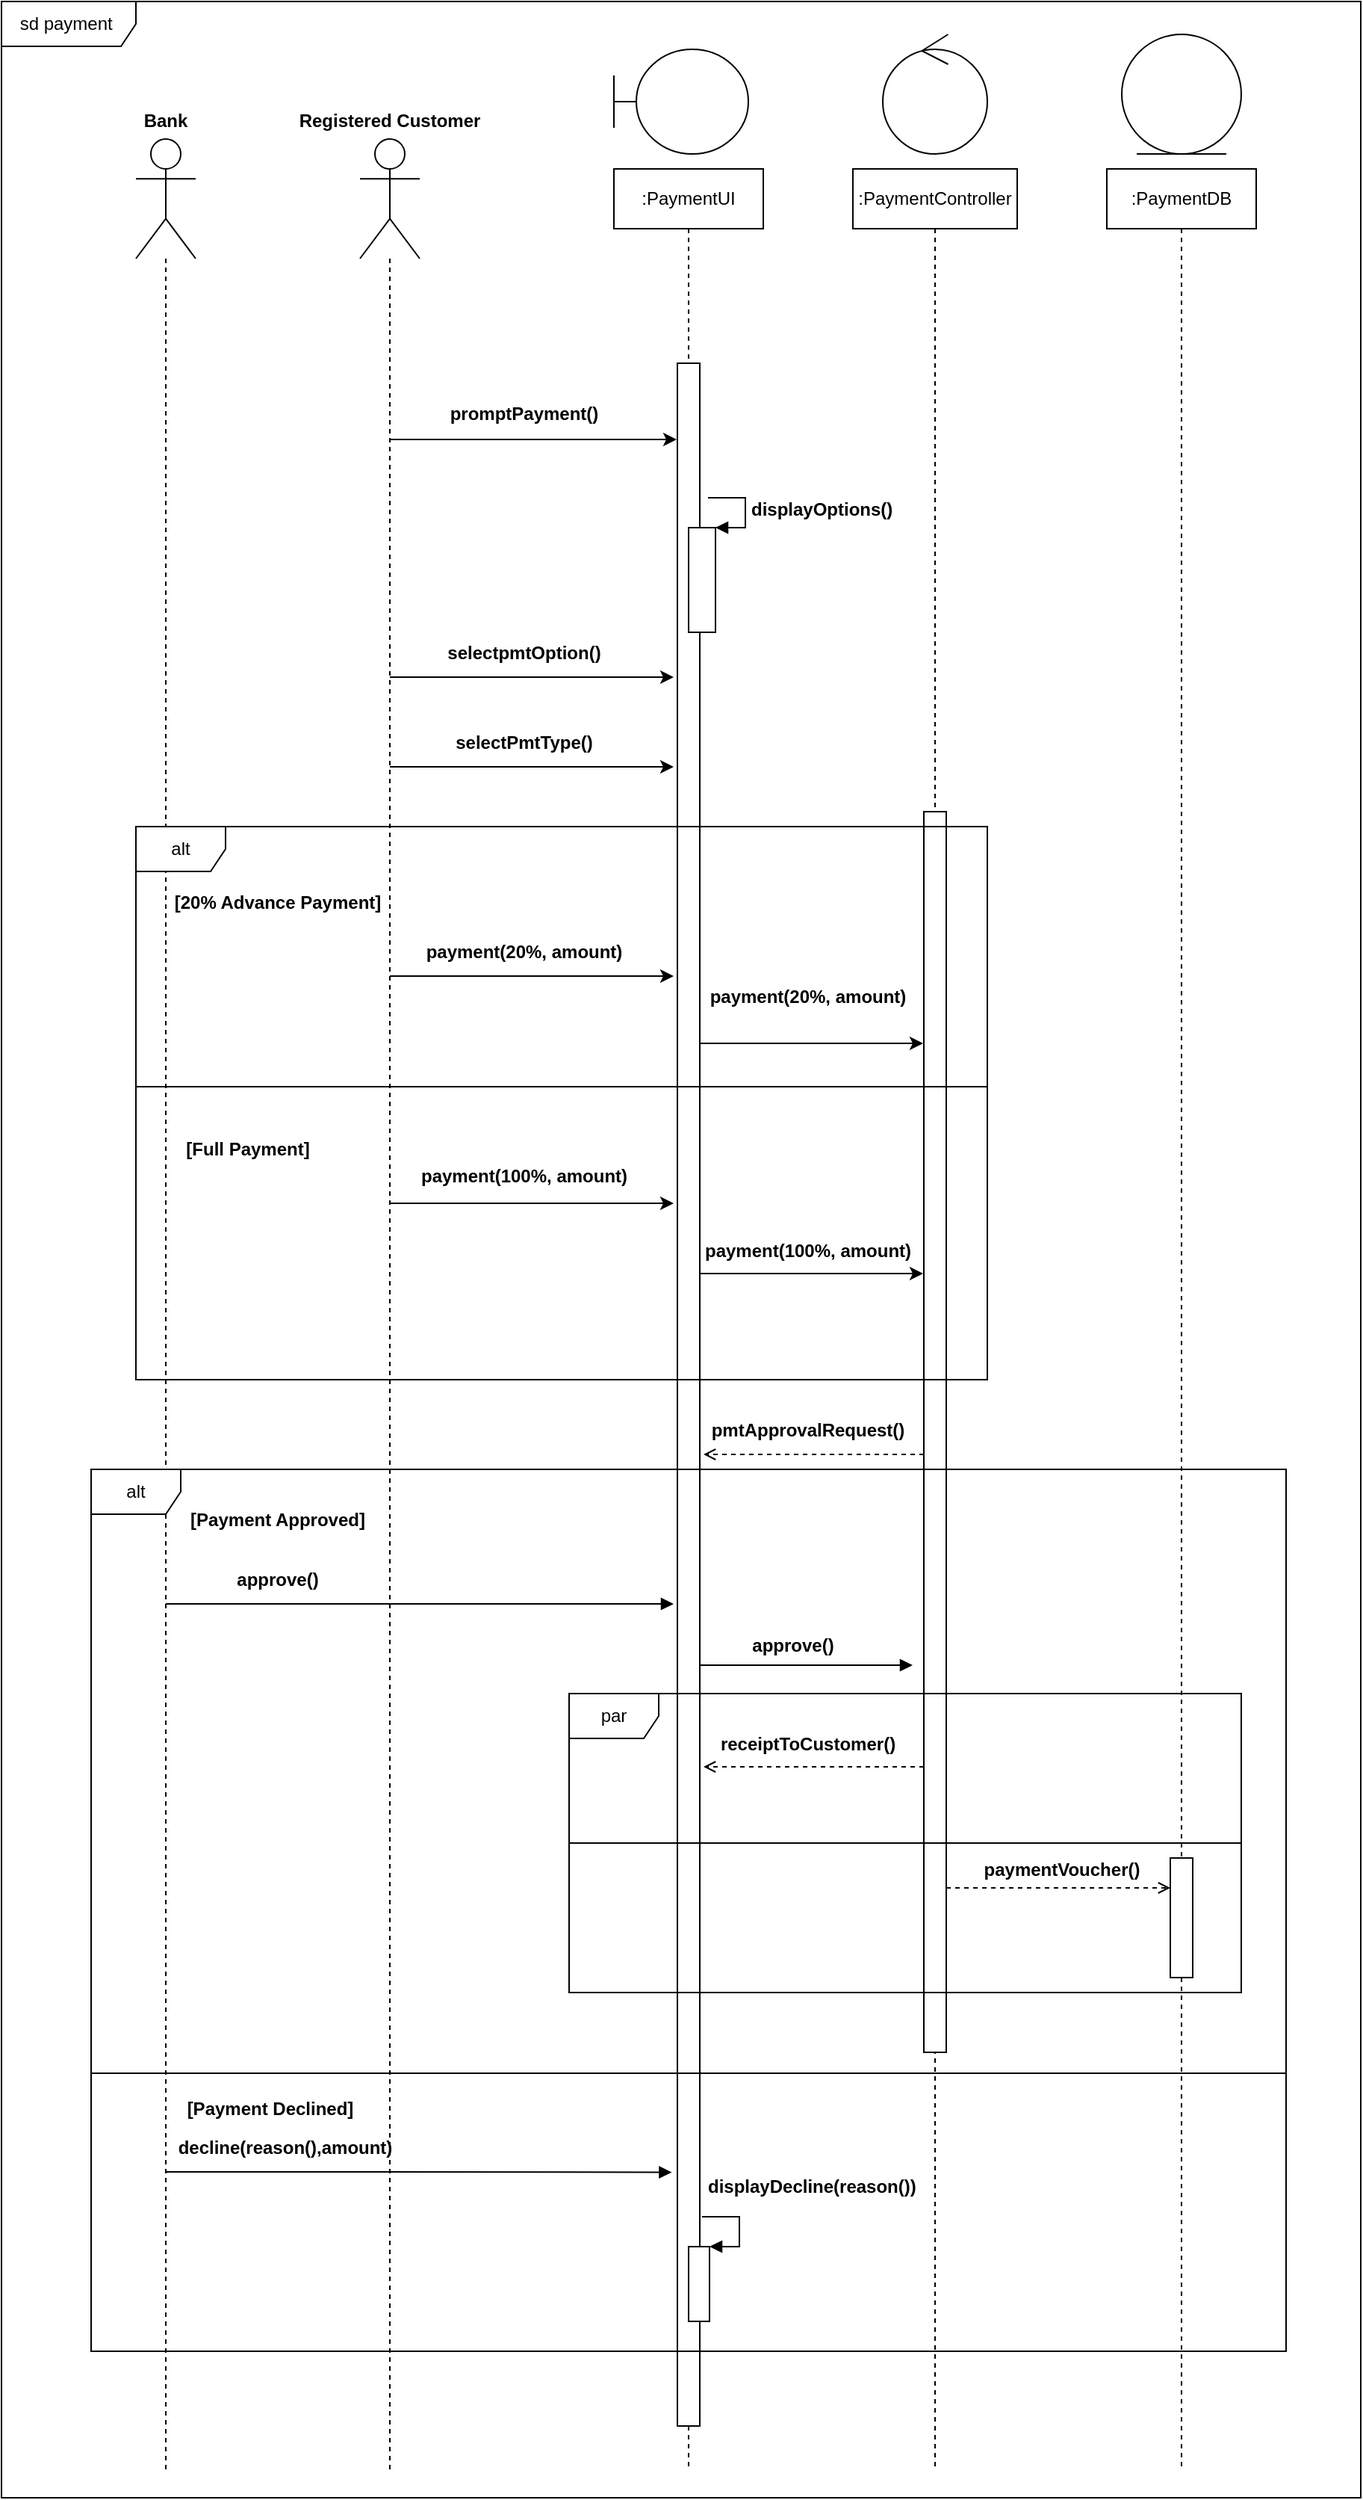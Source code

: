 <mxfile version="13.9.9" type="device"><diagram id="CMIpeU_J-95hZQ-l6-uY" name="Page-1"><mxGraphModel dx="1958" dy="1902" grid="1" gridSize="10" guides="1" tooltips="1" connect="1" arrows="1" fold="1" page="1" pageScale="1" pageWidth="850" pageHeight="1100" background="#ffffff" math="0" shadow="0"><root><mxCell id="0"/><mxCell id="1" parent="0"/><mxCell id="HIX95Q2jNso2bfusx8Rq-46" style="edgeStyle=orthogonalEdgeStyle;rounded=0;orthogonalLoop=1;jettySize=auto;html=1;endArrow=block;endFill=1;" edge="1" parent="1" source="HIX95Q2jNso2bfusx8Rq-1"><mxGeometry relative="1" as="geometry"><mxPoint x="440" y="1060" as="targetPoint"/><Array as="points"><mxPoint x="440" y="1060"/></Array></mxGeometry></mxCell><mxCell id="HIX95Q2jNso2bfusx8Rq-66" style="edgeStyle=orthogonalEdgeStyle;rounded=0;orthogonalLoop=1;jettySize=auto;html=1;entryX=-0.252;entryY=0.877;entryDx=0;entryDy=0;entryPerimeter=0;endArrow=block;endFill=1;" edge="1" parent="1" source="HIX95Q2jNso2bfusx8Rq-1" target="HIX95Q2jNso2bfusx8Rq-10"><mxGeometry relative="1" as="geometry"><Array as="points"><mxPoint x="240" y="1440"/><mxPoint x="240" y="1440"/></Array></mxGeometry></mxCell><mxCell id="HIX95Q2jNso2bfusx8Rq-1" value="" style="shape=umlLifeline;participant=umlActor;perimeter=lifelinePerimeter;whiteSpace=wrap;html=1;container=1;collapsible=0;recursiveResize=0;verticalAlign=top;spacingTop=36;outlineConnect=0;size=80;" vertex="1" parent="1"><mxGeometry x="80" y="80" width="40" height="1560" as="geometry"/></mxCell><mxCell id="HIX95Q2jNso2bfusx8Rq-2" value="Registered Customer" style="text;align=center;fontStyle=1;verticalAlign=middle;spacingLeft=3;spacingRight=3;strokeColor=none;rotatable=0;points=[[0,0.5],[1,0.5]];portConstraint=eastwest;" vertex="1" parent="1"><mxGeometry x="210" y="54" width="80" height="26" as="geometry"/></mxCell><mxCell id="HIX95Q2jNso2bfusx8Rq-12" style="edgeStyle=orthogonalEdgeStyle;rounded=0;orthogonalLoop=1;jettySize=auto;html=1;" edge="1" parent="1" source="HIX95Q2jNso2bfusx8Rq-3"><mxGeometry relative="1" as="geometry"><mxPoint x="442" y="281" as="targetPoint"/><Array as="points"><mxPoint x="320" y="281"/><mxPoint x="320" y="281"/></Array></mxGeometry></mxCell><mxCell id="HIX95Q2jNso2bfusx8Rq-19" style="edgeStyle=orthogonalEdgeStyle;rounded=0;orthogonalLoop=1;jettySize=auto;html=1;" edge="1" parent="1" source="HIX95Q2jNso2bfusx8Rq-3"><mxGeometry relative="1" as="geometry"><mxPoint x="440" y="440" as="targetPoint"/><Array as="points"><mxPoint x="300" y="440"/><mxPoint x="300" y="440"/></Array></mxGeometry></mxCell><mxCell id="HIX95Q2jNso2bfusx8Rq-22" style="edgeStyle=orthogonalEdgeStyle;rounded=0;orthogonalLoop=1;jettySize=auto;html=1;" edge="1" parent="1" source="HIX95Q2jNso2bfusx8Rq-3"><mxGeometry relative="1" as="geometry"><mxPoint x="440" y="500" as="targetPoint"/><Array as="points"><mxPoint x="440" y="500"/></Array></mxGeometry></mxCell><mxCell id="HIX95Q2jNso2bfusx8Rq-24" style="edgeStyle=orthogonalEdgeStyle;rounded=0;orthogonalLoop=1;jettySize=auto;html=1;" edge="1" parent="1" source="HIX95Q2jNso2bfusx8Rq-3"><mxGeometry relative="1" as="geometry"><mxPoint x="440" y="640" as="targetPoint"/><Array as="points"><mxPoint x="440" y="640"/></Array></mxGeometry></mxCell><mxCell id="HIX95Q2jNso2bfusx8Rq-33" style="edgeStyle=orthogonalEdgeStyle;rounded=0;orthogonalLoop=1;jettySize=auto;html=1;" edge="1" parent="1" source="HIX95Q2jNso2bfusx8Rq-3"><mxGeometry relative="1" as="geometry"><mxPoint x="440" y="792" as="targetPoint"/><Array as="points"><mxPoint x="310" y="792"/><mxPoint x="310" y="792"/></Array></mxGeometry></mxCell><mxCell id="HIX95Q2jNso2bfusx8Rq-3" value="" style="shape=umlLifeline;participant=umlActor;perimeter=lifelinePerimeter;whiteSpace=wrap;html=1;container=1;collapsible=0;recursiveResize=0;verticalAlign=top;spacingTop=36;outlineConnect=0;size=80;" vertex="1" parent="1"><mxGeometry x="230" y="80" width="40" height="1560" as="geometry"/></mxCell><mxCell id="HIX95Q2jNso2bfusx8Rq-4" value="Bank" style="text;align=center;fontStyle=1;verticalAlign=middle;spacingLeft=3;spacingRight=3;strokeColor=none;rotatable=0;points=[[0,0.5],[1,0.5]];portConstraint=eastwest;" vertex="1" parent="1"><mxGeometry x="60" y="54" width="80" height="26" as="geometry"/></mxCell><mxCell id="HIX95Q2jNso2bfusx8Rq-5" value=":PaymentUI" style="shape=umlLifeline;perimeter=lifelinePerimeter;whiteSpace=wrap;html=1;container=1;collapsible=0;recursiveResize=0;outlineConnect=0;" vertex="1" parent="1"><mxGeometry x="400" y="100" width="100" height="1540" as="geometry"/></mxCell><mxCell id="HIX95Q2jNso2bfusx8Rq-10" value="" style="html=1;points=[];perimeter=orthogonalPerimeter;" vertex="1" parent="HIX95Q2jNso2bfusx8Rq-5"><mxGeometry x="42.5" y="130" width="15" height="1380" as="geometry"/></mxCell><mxCell id="HIX95Q2jNso2bfusx8Rq-68" value="" style="html=1;points=[];perimeter=orthogonalPerimeter;" vertex="1" parent="HIX95Q2jNso2bfusx8Rq-5"><mxGeometry x="50" y="1390" width="14" height="50" as="geometry"/></mxCell><mxCell id="HIX95Q2jNso2bfusx8Rq-69" value="&lt;font style=&quot;font-size: 12px&quot;&gt;&lt;b&gt;displayDecline(reason())&lt;/b&gt;&lt;/font&gt;" style="edgeStyle=orthogonalEdgeStyle;html=1;align=left;spacingLeft=2;endArrow=block;rounded=0;entryX=1;entryY=0;" edge="1" target="HIX95Q2jNso2bfusx8Rq-68" parent="HIX95Q2jNso2bfusx8Rq-5"><mxGeometry x="-1" y="20" relative="1" as="geometry"><mxPoint x="59" y="1370" as="sourcePoint"/><Array as="points"><mxPoint x="84" y="1370"/></Array><mxPoint as="offset"/></mxGeometry></mxCell><mxCell id="HIX95Q2jNso2bfusx8Rq-6" value="" style="shape=umlBoundary;whiteSpace=wrap;html=1;" vertex="1" parent="1"><mxGeometry x="400" y="20" width="90" height="70" as="geometry"/></mxCell><mxCell id="HIX95Q2jNso2bfusx8Rq-7" value=":PaymentController" style="shape=umlLifeline;perimeter=lifelinePerimeter;whiteSpace=wrap;html=1;container=1;collapsible=0;recursiveResize=0;outlineConnect=0;" vertex="1" parent="1"><mxGeometry x="560" y="100" width="110" height="1540" as="geometry"/></mxCell><mxCell id="HIX95Q2jNso2bfusx8Rq-8" value="" style="ellipse;shape=umlControl;whiteSpace=wrap;html=1;" vertex="1" parent="1"><mxGeometry x="580" y="10" width="70" height="80" as="geometry"/></mxCell><mxCell id="HIX95Q2jNso2bfusx8Rq-28" style="edgeStyle=orthogonalEdgeStyle;rounded=0;orthogonalLoop=1;jettySize=auto;html=1;" edge="1" parent="1" source="HIX95Q2jNso2bfusx8Rq-10"><mxGeometry relative="1" as="geometry"><mxPoint x="607" y="685" as="targetPoint"/><Array as="points"><mxPoint x="500" y="685"/><mxPoint x="500" y="685"/></Array></mxGeometry></mxCell><mxCell id="HIX95Q2jNso2bfusx8Rq-35" style="edgeStyle=orthogonalEdgeStyle;rounded=0;orthogonalLoop=1;jettySize=auto;html=1;" edge="1" parent="1" source="HIX95Q2jNso2bfusx8Rq-10"><mxGeometry relative="1" as="geometry"><mxPoint x="607" y="839" as="targetPoint"/><Array as="points"><mxPoint x="490" y="839"/><mxPoint x="490" y="839"/></Array></mxGeometry></mxCell><mxCell id="HIX95Q2jNso2bfusx8Rq-40" style="edgeStyle=orthogonalEdgeStyle;rounded=0;orthogonalLoop=1;jettySize=auto;html=1;dashed=1;endArrow=open;endFill=0;" edge="1" parent="1" source="HIX95Q2jNso2bfusx8Rq-11"><mxGeometry relative="1" as="geometry"><mxPoint x="460" y="960" as="targetPoint"/><Array as="points"><mxPoint x="560" y="960"/><mxPoint x="560" y="960"/></Array></mxGeometry></mxCell><mxCell id="HIX95Q2jNso2bfusx8Rq-52" style="edgeStyle=orthogonalEdgeStyle;rounded=0;orthogonalLoop=1;jettySize=auto;html=1;endArrow=open;endFill=0;dashed=1;" edge="1" parent="1" source="HIX95Q2jNso2bfusx8Rq-11"><mxGeometry relative="1" as="geometry"><mxPoint x="460" y="1169" as="targetPoint"/><Array as="points"><mxPoint x="580" y="1169"/><mxPoint x="580" y="1169"/></Array></mxGeometry></mxCell><mxCell id="HIX95Q2jNso2bfusx8Rq-63" style="edgeStyle=orthogonalEdgeStyle;rounded=0;orthogonalLoop=1;jettySize=auto;html=1;dashed=1;endArrow=open;endFill=0;" edge="1" parent="1" source="HIX95Q2jNso2bfusx8Rq-11" target="HIX95Q2jNso2bfusx8Rq-62"><mxGeometry relative="1" as="geometry"><Array as="points"><mxPoint x="710" y="1250"/><mxPoint x="710" y="1250"/></Array></mxGeometry></mxCell><mxCell id="HIX95Q2jNso2bfusx8Rq-11" value="" style="html=1;points=[];perimeter=orthogonalPerimeter;" vertex="1" parent="1"><mxGeometry x="607.5" y="530" width="15" height="830" as="geometry"/></mxCell><mxCell id="HIX95Q2jNso2bfusx8Rq-13" value="promptPayment()" style="text;align=center;fontStyle=1;verticalAlign=middle;spacingLeft=3;spacingRight=3;strokeColor=none;rotatable=0;points=[[0,0.5],[1,0.5]];portConstraint=eastwest;" vertex="1" parent="1"><mxGeometry x="300" y="250" width="80" height="26" as="geometry"/></mxCell><mxCell id="HIX95Q2jNso2bfusx8Rq-14" value="" style="html=1;points=[];perimeter=orthogonalPerimeter;" vertex="1" parent="1"><mxGeometry x="450" y="340" width="18" height="70" as="geometry"/></mxCell><mxCell id="HIX95Q2jNso2bfusx8Rq-15" value="&lt;font style=&quot;font-size: 12px&quot;&gt;&lt;b&gt;displayOptions()&lt;/b&gt;&lt;/font&gt;" style="edgeStyle=orthogonalEdgeStyle;html=1;align=left;spacingLeft=2;endArrow=block;rounded=0;entryX=1;entryY=0;" edge="1" target="HIX95Q2jNso2bfusx8Rq-14" parent="1"><mxGeometry relative="1" as="geometry"><mxPoint x="463" y="320" as="sourcePoint"/><Array as="points"><mxPoint x="488" y="320"/></Array></mxGeometry></mxCell><mxCell id="HIX95Q2jNso2bfusx8Rq-17" value="[20% Advance Payment]" style="text;align=center;fontStyle=1;verticalAlign=middle;spacingLeft=3;spacingRight=3;strokeColor=none;rotatable=0;points=[[0,0.5],[1,0.5]];portConstraint=eastwest;" vertex="1" parent="1"><mxGeometry x="140" y="575" width="70" height="30" as="geometry"/></mxCell><mxCell id="HIX95Q2jNso2bfusx8Rq-20" value="selectpmtOption()" style="text;align=center;fontStyle=1;verticalAlign=middle;spacingLeft=3;spacingRight=3;strokeColor=none;rotatable=0;points=[[0,0.5],[1,0.5]];portConstraint=eastwest;" vertex="1" parent="1"><mxGeometry x="300" y="410" width="80" height="26" as="geometry"/></mxCell><mxCell id="HIX95Q2jNso2bfusx8Rq-23" value="selectPmtType()" style="text;align=center;fontStyle=1;verticalAlign=middle;spacingLeft=3;spacingRight=3;strokeColor=none;rotatable=0;points=[[0,0.5],[1,0.5]];portConstraint=eastwest;" vertex="1" parent="1"><mxGeometry x="300" y="470" width="80" height="26" as="geometry"/></mxCell><mxCell id="HIX95Q2jNso2bfusx8Rq-25" value="payment(20%, amount)" style="text;align=center;fontStyle=1;verticalAlign=middle;spacingLeft=3;spacingRight=3;strokeColor=none;rotatable=0;points=[[0,0.5],[1,0.5]];portConstraint=eastwest;" vertex="1" parent="1"><mxGeometry x="300" y="610" width="80" height="26" as="geometry"/></mxCell><mxCell id="HIX95Q2jNso2bfusx8Rq-26" value="payment(20%, amount)" style="text;align=center;fontStyle=1;verticalAlign=middle;spacingLeft=3;spacingRight=3;strokeColor=none;rotatable=0;points=[[0,0.5],[1,0.5]];portConstraint=eastwest;" vertex="1" parent="1"><mxGeometry x="490" y="640" width="80" height="26" as="geometry"/></mxCell><mxCell id="HIX95Q2jNso2bfusx8Rq-30" value="[Full Payment]" style="text;align=center;fontStyle=1;verticalAlign=middle;spacingLeft=3;spacingRight=3;strokeColor=none;rotatable=0;points=[[0,0.5],[1,0.5]];portConstraint=eastwest;" vertex="1" parent="1"><mxGeometry x="120" y="740" width="70" height="30" as="geometry"/></mxCell><mxCell id="HIX95Q2jNso2bfusx8Rq-34" value="payment(100%, amount)" style="text;align=center;fontStyle=1;verticalAlign=middle;spacingLeft=3;spacingRight=3;strokeColor=none;rotatable=0;points=[[0,0.5],[1,0.5]];portConstraint=eastwest;" vertex="1" parent="1"><mxGeometry x="300" y="760" width="80" height="26" as="geometry"/></mxCell><mxCell id="HIX95Q2jNso2bfusx8Rq-36" value="payment(100%, amount)" style="text;align=center;fontStyle=1;verticalAlign=middle;spacingLeft=3;spacingRight=3;strokeColor=none;rotatable=0;points=[[0,0.5],[1,0.5]];portConstraint=eastwest;" vertex="1" parent="1"><mxGeometry x="490" y="810" width="80" height="26" as="geometry"/></mxCell><mxCell id="HIX95Q2jNso2bfusx8Rq-37" value="alt" style="shape=umlFrame;whiteSpace=wrap;html=1;" vertex="1" parent="1"><mxGeometry x="80" y="540" width="570" height="370" as="geometry"/></mxCell><mxCell id="HIX95Q2jNso2bfusx8Rq-38" value="" style="line;strokeWidth=1;fillColor=none;align=left;verticalAlign=middle;spacingTop=-1;spacingLeft=3;spacingRight=3;rotatable=0;labelPosition=right;points=[];portConstraint=eastwest;" vertex="1" parent="1"><mxGeometry x="80" y="710" width="570" height="8" as="geometry"/></mxCell><mxCell id="HIX95Q2jNso2bfusx8Rq-42" value="pmtApprovalRequest()" style="text;align=center;fontStyle=1;verticalAlign=middle;spacingLeft=3;spacingRight=3;strokeColor=none;rotatable=0;points=[[0,0.5],[1,0.5]];portConstraint=eastwest;" vertex="1" parent="1"><mxGeometry x="490" y="930" width="80" height="26" as="geometry"/></mxCell><mxCell id="HIX95Q2jNso2bfusx8Rq-44" value="[Payment Approved]" style="text;align=center;fontStyle=1;verticalAlign=middle;spacingLeft=3;spacingRight=3;strokeColor=none;rotatable=0;points=[[0,0.5],[1,0.5]];portConstraint=eastwest;" vertex="1" parent="1"><mxGeometry x="135" y="990" width="80" height="26" as="geometry"/></mxCell><mxCell id="HIX95Q2jNso2bfusx8Rq-47" value="approve()" style="text;align=center;fontStyle=1;verticalAlign=middle;spacingLeft=3;spacingRight=3;strokeColor=none;rotatable=0;points=[[0,0.5],[1,0.5]];portConstraint=eastwest;" vertex="1" parent="1"><mxGeometry x="135" y="1030" width="80" height="26" as="geometry"/></mxCell><mxCell id="HIX95Q2jNso2bfusx8Rq-48" style="edgeStyle=orthogonalEdgeStyle;rounded=0;orthogonalLoop=1;jettySize=auto;html=1;endArrow=block;endFill=1;" edge="1" parent="1" source="HIX95Q2jNso2bfusx8Rq-10"><mxGeometry relative="1" as="geometry"><mxPoint x="600" y="1101" as="targetPoint"/><Array as="points"><mxPoint x="510" y="1101"/><mxPoint x="510" y="1101"/></Array></mxGeometry></mxCell><mxCell id="HIX95Q2jNso2bfusx8Rq-49" value="approve()" style="text;align=center;fontStyle=1;verticalAlign=middle;spacingLeft=3;spacingRight=3;strokeColor=none;rotatable=0;points=[[0,0.5],[1,0.5]];portConstraint=eastwest;" vertex="1" parent="1"><mxGeometry x="480" y="1074" width="80" height="26" as="geometry"/></mxCell><mxCell id="HIX95Q2jNso2bfusx8Rq-53" value="receiptToCustomer()" style="text;align=center;fontStyle=1;verticalAlign=middle;spacingLeft=3;spacingRight=3;strokeColor=none;rotatable=0;points=[[0,0.5],[1,0.5]];portConstraint=eastwest;" vertex="1" parent="1"><mxGeometry x="490" y="1140" width="80" height="26" as="geometry"/></mxCell><mxCell id="HIX95Q2jNso2bfusx8Rq-57" value="par" style="shape=umlFrame;whiteSpace=wrap;html=1;" vertex="1" parent="1"><mxGeometry x="370" y="1120" width="450" height="200" as="geometry"/></mxCell><mxCell id="HIX95Q2jNso2bfusx8Rq-58" value="" style="line;strokeWidth=1;fillColor=none;align=left;verticalAlign=middle;spacingTop=-1;spacingLeft=3;spacingRight=3;rotatable=0;labelPosition=right;points=[];portConstraint=eastwest;" vertex="1" parent="1"><mxGeometry x="370" y="1216" width="450" height="8" as="geometry"/></mxCell><mxCell id="HIX95Q2jNso2bfusx8Rq-59" value="" style="ellipse;shape=umlEntity;whiteSpace=wrap;html=1;" vertex="1" parent="1"><mxGeometry x="740" y="10" width="80" height="80" as="geometry"/></mxCell><mxCell id="HIX95Q2jNso2bfusx8Rq-60" value=":PaymentDB" style="shape=umlLifeline;perimeter=lifelinePerimeter;whiteSpace=wrap;html=1;container=1;collapsible=0;recursiveResize=0;outlineConnect=0;" vertex="1" parent="1"><mxGeometry x="730" y="100" width="100" height="1540" as="geometry"/></mxCell><mxCell id="HIX95Q2jNso2bfusx8Rq-62" value="" style="html=1;points=[];perimeter=orthogonalPerimeter;" vertex="1" parent="HIX95Q2jNso2bfusx8Rq-60"><mxGeometry x="42.5" y="1130" width="15" height="80" as="geometry"/></mxCell><mxCell id="HIX95Q2jNso2bfusx8Rq-64" value="paymentVoucher()" style="text;align=center;fontStyle=1;verticalAlign=middle;spacingLeft=3;spacingRight=3;strokeColor=none;rotatable=0;points=[[0,0.5],[1,0.5]];portConstraint=eastwest;" vertex="1" parent="1"><mxGeometry x="660" y="1224" width="80" height="26" as="geometry"/></mxCell><mxCell id="HIX95Q2jNso2bfusx8Rq-65" value="[Payment Declined]" style="text;align=center;fontStyle=1;verticalAlign=middle;spacingLeft=3;spacingRight=3;strokeColor=none;rotatable=0;points=[[0,0.5],[1,0.5]];portConstraint=eastwest;" vertex="1" parent="1"><mxGeometry x="130" y="1384" width="80" height="26" as="geometry"/></mxCell><mxCell id="HIX95Q2jNso2bfusx8Rq-67" value="decline(reason(),amount)" style="text;align=center;fontStyle=1;verticalAlign=middle;spacingLeft=3;spacingRight=3;strokeColor=none;rotatable=0;points=[[0,0.5],[1,0.5]];portConstraint=eastwest;" vertex="1" parent="1"><mxGeometry x="140" y="1410" width="80" height="26" as="geometry"/></mxCell><mxCell id="HIX95Q2jNso2bfusx8Rq-71" value="sd payment&amp;nbsp;" style="shape=umlFrame;whiteSpace=wrap;html=1;width=90;height=30;" vertex="1" parent="1"><mxGeometry x="-10" y="-12" width="910" height="1670" as="geometry"/></mxCell><mxCell id="HIX95Q2jNso2bfusx8Rq-72" value="alt" style="shape=umlFrame;whiteSpace=wrap;html=1;" vertex="1" parent="1"><mxGeometry x="50" y="970" width="800" height="590" as="geometry"/></mxCell><mxCell id="HIX95Q2jNso2bfusx8Rq-73" value="" style="line;strokeWidth=1;fillColor=none;align=left;verticalAlign=middle;spacingTop=-1;spacingLeft=3;spacingRight=3;rotatable=0;labelPosition=right;points=[];portConstraint=eastwest;" vertex="1" parent="1"><mxGeometry x="50" y="1370" width="800" height="8" as="geometry"/></mxCell></root></mxGraphModel></diagram></mxfile>